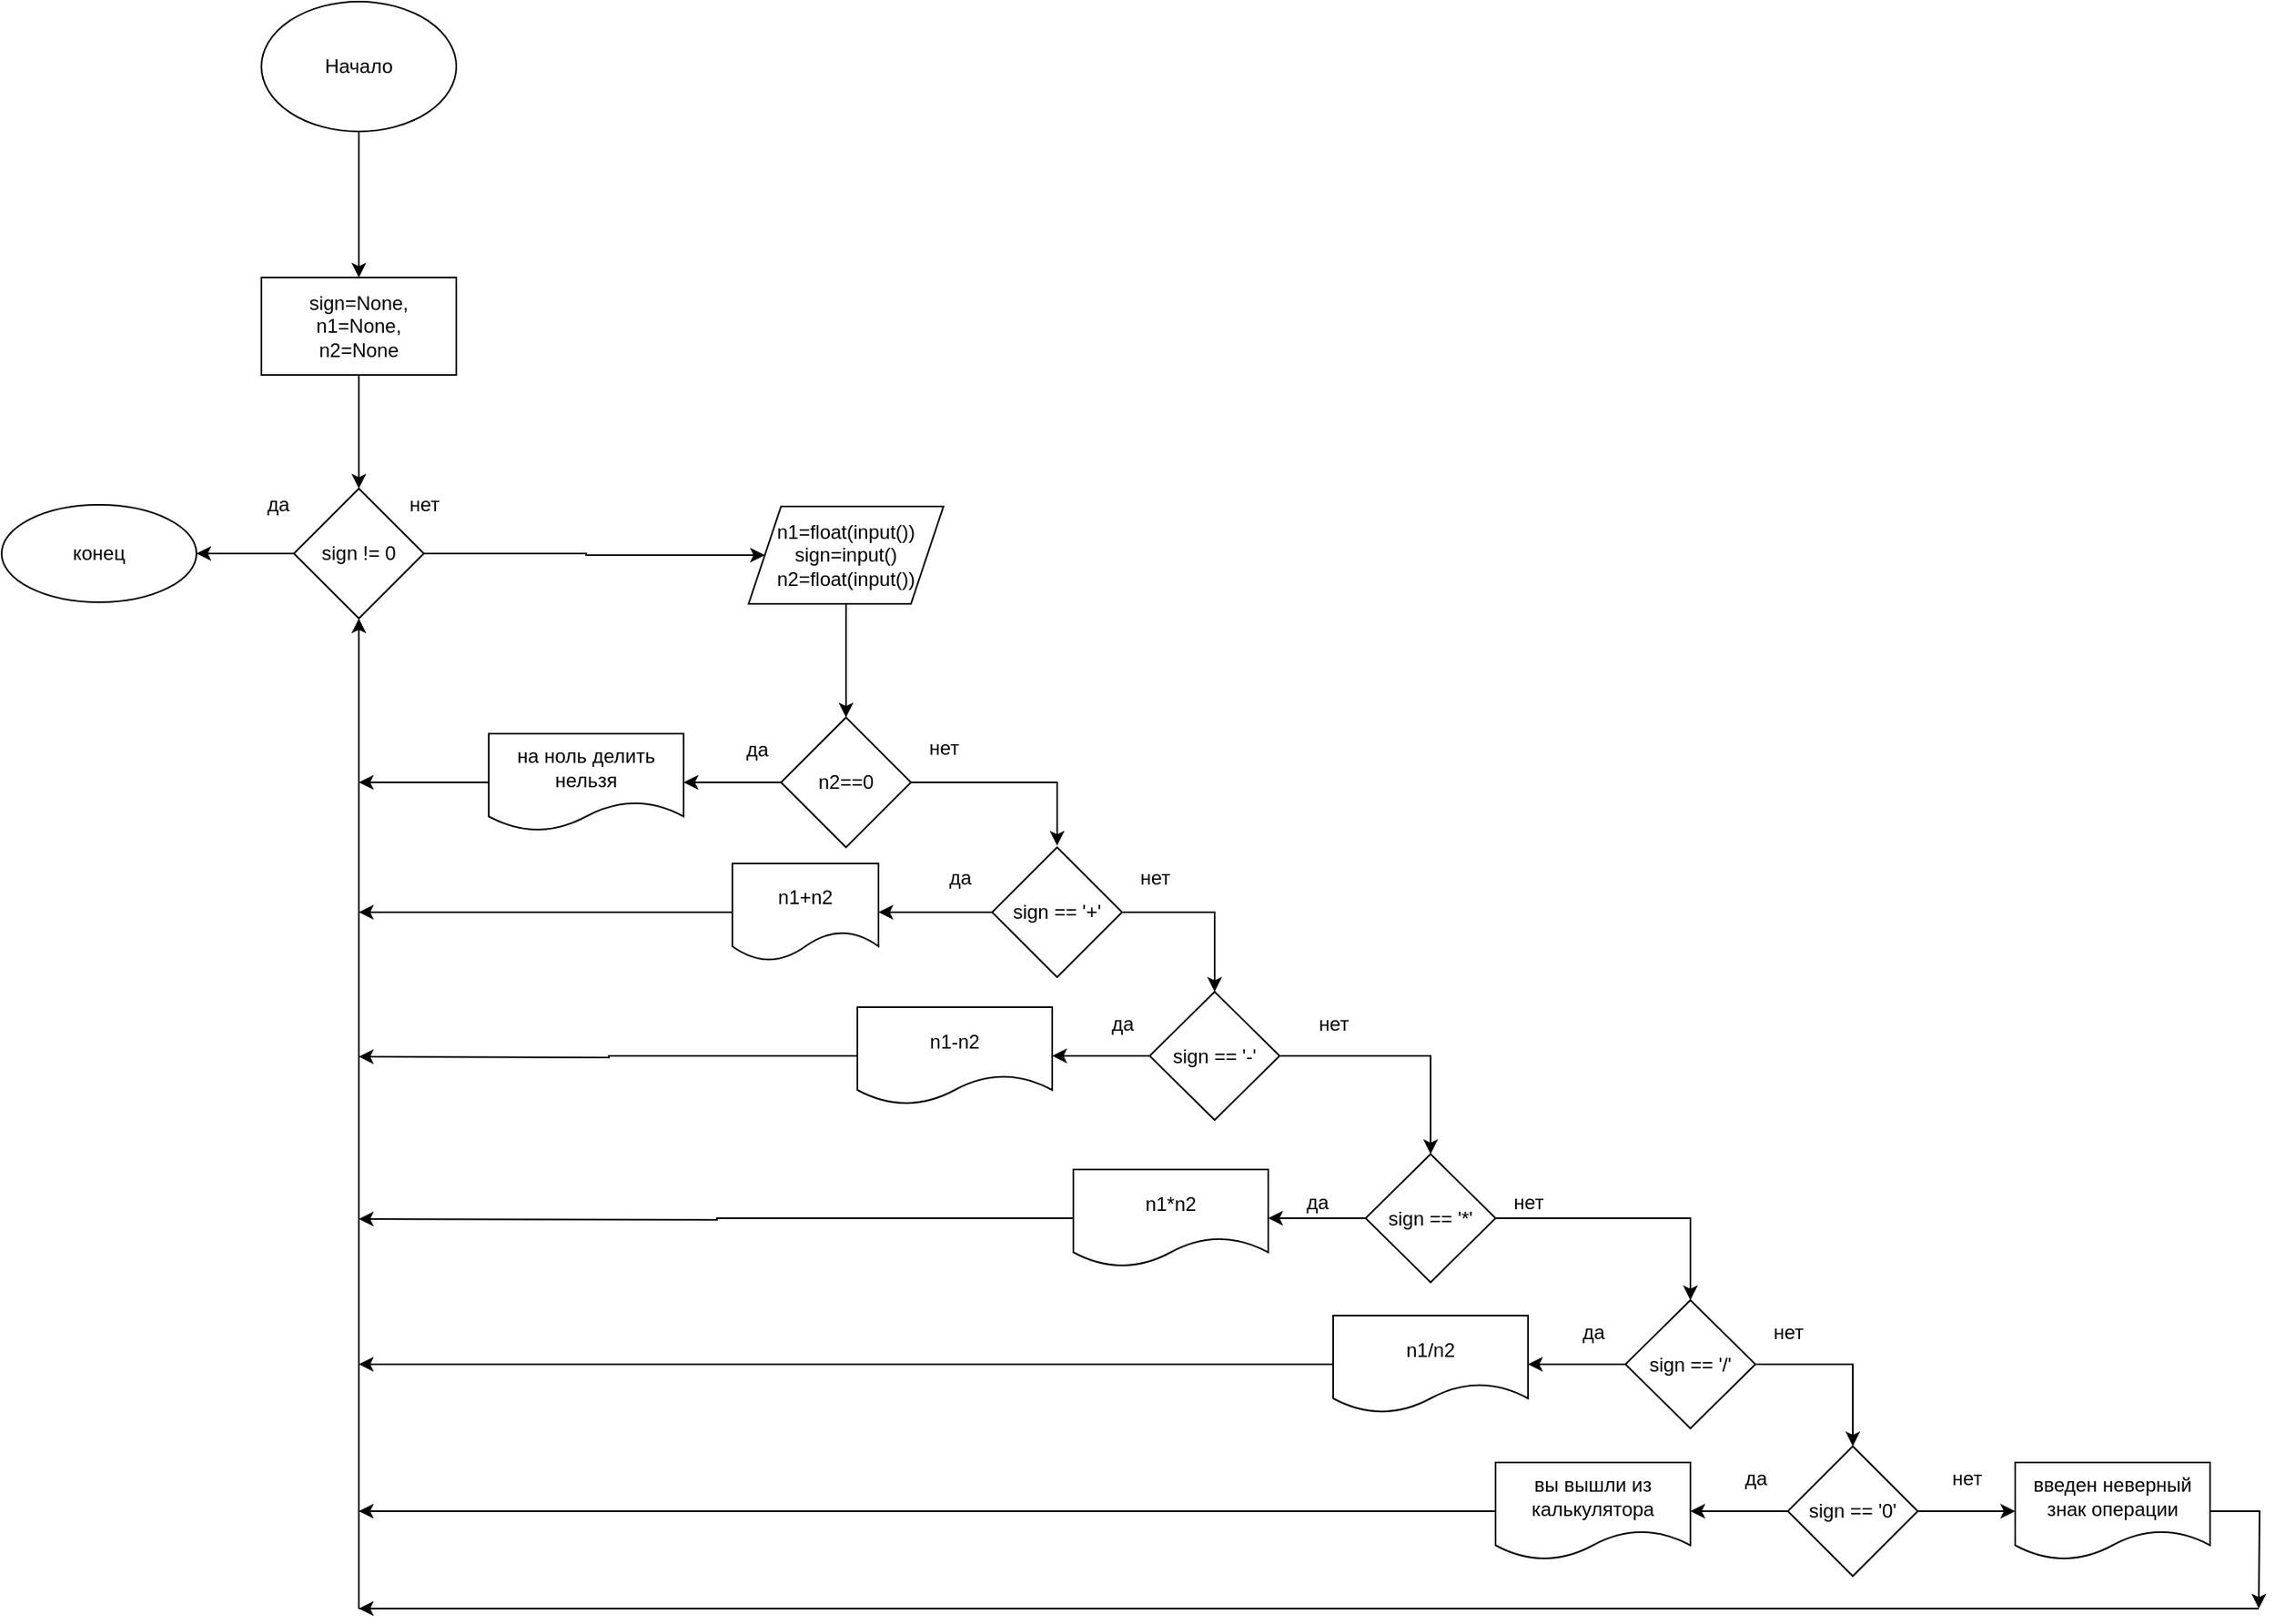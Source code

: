 <mxfile version="17.5.0" type="device"><diagram id="7iSX5qzIzAV6T_BwdIrT" name="Page-1"><mxGraphModel dx="1038" dy="489" grid="1" gridSize="10" guides="1" tooltips="1" connect="1" arrows="1" fold="1" page="1" pageScale="1" pageWidth="827" pageHeight="1169" math="0" shadow="0"><root><mxCell id="0"/><mxCell id="1" parent="0"/><mxCell id="03VcNkR30FHjN-abRngz-3" value="" style="edgeStyle=orthogonalEdgeStyle;rounded=0;orthogonalLoop=1;jettySize=auto;html=1;" edge="1" parent="1" source="03VcNkR30FHjN-abRngz-1" target="03VcNkR30FHjN-abRngz-2"><mxGeometry relative="1" as="geometry"/></mxCell><mxCell id="03VcNkR30FHjN-abRngz-1" value="Начало" style="ellipse;whiteSpace=wrap;html=1;" vertex="1" parent="1"><mxGeometry x="200" y="10" width="120" height="80" as="geometry"/></mxCell><mxCell id="03VcNkR30FHjN-abRngz-5" value="" style="edgeStyle=orthogonalEdgeStyle;rounded=0;orthogonalLoop=1;jettySize=auto;html=1;" edge="1" parent="1" source="03VcNkR30FHjN-abRngz-2" target="03VcNkR30FHjN-abRngz-4"><mxGeometry relative="1" as="geometry"/></mxCell><mxCell id="03VcNkR30FHjN-abRngz-2" value="sign=None,&lt;br&gt;n1=None,&lt;br&gt;n2=None" style="whiteSpace=wrap;html=1;" vertex="1" parent="1"><mxGeometry x="200" y="180" width="120" height="60" as="geometry"/></mxCell><mxCell id="03VcNkR30FHjN-abRngz-9" value="" style="edgeStyle=orthogonalEdgeStyle;rounded=0;orthogonalLoop=1;jettySize=auto;html=1;" edge="1" parent="1" source="03VcNkR30FHjN-abRngz-4" target="03VcNkR30FHjN-abRngz-8"><mxGeometry relative="1" as="geometry"/></mxCell><mxCell id="03VcNkR30FHjN-abRngz-69" value="" style="edgeStyle=orthogonalEdgeStyle;rounded=0;orthogonalLoop=1;jettySize=auto;html=1;" edge="1" parent="1" source="03VcNkR30FHjN-abRngz-4" target="03VcNkR30FHjN-abRngz-68"><mxGeometry relative="1" as="geometry"/></mxCell><mxCell id="03VcNkR30FHjN-abRngz-4" value="sign != 0" style="rhombus;whiteSpace=wrap;html=1;" vertex="1" parent="1"><mxGeometry x="220" y="310" width="80" height="80" as="geometry"/></mxCell><mxCell id="03VcNkR30FHjN-abRngz-11" value="" style="edgeStyle=orthogonalEdgeStyle;rounded=0;orthogonalLoop=1;jettySize=auto;html=1;" edge="1" parent="1" source="03VcNkR30FHjN-abRngz-8" target="03VcNkR30FHjN-abRngz-10"><mxGeometry relative="1" as="geometry"/></mxCell><mxCell id="03VcNkR30FHjN-abRngz-8" value="n1=float(input())&lt;br&gt;sign=input()&lt;br&gt;n2=float(input())&lt;br&gt;" style="shape=parallelogram;perimeter=parallelogramPerimeter;whiteSpace=wrap;html=1;fixedSize=1;" vertex="1" parent="1"><mxGeometry x="500" y="321" width="120" height="60" as="geometry"/></mxCell><mxCell id="03VcNkR30FHjN-abRngz-13" value="" style="edgeStyle=orthogonalEdgeStyle;rounded=0;orthogonalLoop=1;jettySize=auto;html=1;" edge="1" parent="1" source="03VcNkR30FHjN-abRngz-10" target="03VcNkR30FHjN-abRngz-12"><mxGeometry relative="1" as="geometry"/></mxCell><mxCell id="03VcNkR30FHjN-abRngz-15" value="" style="edgeStyle=orthogonalEdgeStyle;rounded=0;orthogonalLoop=1;jettySize=auto;html=1;" edge="1" parent="1" source="03VcNkR30FHjN-abRngz-10"><mxGeometry relative="1" as="geometry"><mxPoint x="690" y="530" as="targetPoint"/><Array as="points"><mxPoint x="690" y="491"/></Array></mxGeometry></mxCell><mxCell id="03VcNkR30FHjN-abRngz-10" value="n2==0" style="rhombus;whiteSpace=wrap;html=1;" vertex="1" parent="1"><mxGeometry x="520" y="451" width="80" height="80" as="geometry"/></mxCell><mxCell id="03VcNkR30FHjN-abRngz-48" style="edgeStyle=orthogonalEdgeStyle;rounded=0;orthogonalLoop=1;jettySize=auto;html=1;" edge="1" parent="1" source="03VcNkR30FHjN-abRngz-12"><mxGeometry relative="1" as="geometry"><mxPoint x="260" y="491" as="targetPoint"/></mxGeometry></mxCell><mxCell id="03VcNkR30FHjN-abRngz-12" value="на ноль делить нельзя" style="shape=document;whiteSpace=wrap;html=1;boundedLbl=1;" vertex="1" parent="1"><mxGeometry x="340" y="461" width="120" height="60" as="geometry"/></mxCell><mxCell id="03VcNkR30FHjN-abRngz-23" value="" style="edgeStyle=orthogonalEdgeStyle;rounded=0;orthogonalLoop=1;jettySize=auto;html=1;" edge="1" parent="1" source="03VcNkR30FHjN-abRngz-14" target="03VcNkR30FHjN-abRngz-22"><mxGeometry relative="1" as="geometry"/></mxCell><mxCell id="03VcNkR30FHjN-abRngz-14" value="sign == '+'" style="rhombus;whiteSpace=wrap;html=1;" vertex="1" parent="1"><mxGeometry x="650" y="531" width="80" height="80" as="geometry"/></mxCell><mxCell id="03VcNkR30FHjN-abRngz-20" value="" style="endArrow=classic;html=1;rounded=0;exitX=0;exitY=0.5;exitDx=0;exitDy=0;" edge="1" parent="1" source="03VcNkR30FHjN-abRngz-14" target="03VcNkR30FHjN-abRngz-21"><mxGeometry width="50" height="50" relative="1" as="geometry"><mxPoint x="390" y="760" as="sourcePoint"/><mxPoint x="600" y="560" as="targetPoint"/></mxGeometry></mxCell><mxCell id="03VcNkR30FHjN-abRngz-47" style="edgeStyle=orthogonalEdgeStyle;rounded=0;orthogonalLoop=1;jettySize=auto;html=1;" edge="1" parent="1" source="03VcNkR30FHjN-abRngz-21"><mxGeometry relative="1" as="geometry"><mxPoint x="260" y="571" as="targetPoint"/></mxGeometry></mxCell><mxCell id="03VcNkR30FHjN-abRngz-21" value="n1+n2" style="shape=document;whiteSpace=wrap;html=1;boundedLbl=1;" vertex="1" parent="1"><mxGeometry x="490" y="541" width="90" height="60" as="geometry"/></mxCell><mxCell id="03VcNkR30FHjN-abRngz-25" value="" style="edgeStyle=orthogonalEdgeStyle;rounded=0;orthogonalLoop=1;jettySize=auto;html=1;" edge="1" parent="1" source="03VcNkR30FHjN-abRngz-22" target="03VcNkR30FHjN-abRngz-24"><mxGeometry relative="1" as="geometry"/></mxCell><mxCell id="03VcNkR30FHjN-abRngz-27" value="" style="edgeStyle=orthogonalEdgeStyle;rounded=0;orthogonalLoop=1;jettySize=auto;html=1;" edge="1" parent="1" source="03VcNkR30FHjN-abRngz-22" target="03VcNkR30FHjN-abRngz-26"><mxGeometry relative="1" as="geometry"/></mxCell><mxCell id="03VcNkR30FHjN-abRngz-22" value="sign == '-'" style="rhombus;whiteSpace=wrap;html=1;" vertex="1" parent="1"><mxGeometry x="747" y="620" width="80" height="79" as="geometry"/></mxCell><mxCell id="03VcNkR30FHjN-abRngz-46" style="edgeStyle=orthogonalEdgeStyle;rounded=0;orthogonalLoop=1;jettySize=auto;html=1;exitX=0;exitY=0.5;exitDx=0;exitDy=0;" edge="1" parent="1" source="03VcNkR30FHjN-abRngz-24"><mxGeometry relative="1" as="geometry"><mxPoint x="260" y="660" as="targetPoint"/></mxGeometry></mxCell><mxCell id="03VcNkR30FHjN-abRngz-24" value="n1-n2" style="shape=document;whiteSpace=wrap;html=1;boundedLbl=1;" vertex="1" parent="1"><mxGeometry x="567" y="629.5" width="120" height="60" as="geometry"/></mxCell><mxCell id="03VcNkR30FHjN-abRngz-29" value="" style="edgeStyle=orthogonalEdgeStyle;rounded=0;orthogonalLoop=1;jettySize=auto;html=1;" edge="1" parent="1" source="03VcNkR30FHjN-abRngz-26" target="03VcNkR30FHjN-abRngz-28"><mxGeometry relative="1" as="geometry"/></mxCell><mxCell id="03VcNkR30FHjN-abRngz-31" value="" style="edgeStyle=orthogonalEdgeStyle;rounded=0;orthogonalLoop=1;jettySize=auto;html=1;" edge="1" parent="1" source="03VcNkR30FHjN-abRngz-26" target="03VcNkR30FHjN-abRngz-30"><mxGeometry relative="1" as="geometry"/></mxCell><mxCell id="03VcNkR30FHjN-abRngz-26" value="sign == '*'" style="rhombus;whiteSpace=wrap;html=1;" vertex="1" parent="1"><mxGeometry x="880" y="720" width="80" height="79" as="geometry"/></mxCell><mxCell id="03VcNkR30FHjN-abRngz-45" style="edgeStyle=orthogonalEdgeStyle;rounded=0;orthogonalLoop=1;jettySize=auto;html=1;exitX=0;exitY=0.5;exitDx=0;exitDy=0;" edge="1" parent="1" source="03VcNkR30FHjN-abRngz-28"><mxGeometry relative="1" as="geometry"><mxPoint x="260" y="760" as="targetPoint"/></mxGeometry></mxCell><mxCell id="03VcNkR30FHjN-abRngz-28" value="n1*n2" style="shape=document;whiteSpace=wrap;html=1;boundedLbl=1;" vertex="1" parent="1"><mxGeometry x="700" y="729.5" width="120" height="60" as="geometry"/></mxCell><mxCell id="03VcNkR30FHjN-abRngz-33" value="" style="edgeStyle=orthogonalEdgeStyle;rounded=0;orthogonalLoop=1;jettySize=auto;html=1;" edge="1" parent="1" source="03VcNkR30FHjN-abRngz-30" target="03VcNkR30FHjN-abRngz-32"><mxGeometry relative="1" as="geometry"/></mxCell><mxCell id="03VcNkR30FHjN-abRngz-35" value="" style="edgeStyle=orthogonalEdgeStyle;rounded=0;orthogonalLoop=1;jettySize=auto;html=1;" edge="1" parent="1" source="03VcNkR30FHjN-abRngz-30" target="03VcNkR30FHjN-abRngz-34"><mxGeometry relative="1" as="geometry"/></mxCell><mxCell id="03VcNkR30FHjN-abRngz-30" value="sign == '/'" style="rhombus;whiteSpace=wrap;html=1;" vertex="1" parent="1"><mxGeometry x="1040" y="810" width="80" height="79" as="geometry"/></mxCell><mxCell id="03VcNkR30FHjN-abRngz-44" style="edgeStyle=orthogonalEdgeStyle;rounded=0;orthogonalLoop=1;jettySize=auto;html=1;" edge="1" parent="1" source="03VcNkR30FHjN-abRngz-32"><mxGeometry relative="1" as="geometry"><mxPoint x="260" y="849.5" as="targetPoint"/></mxGeometry></mxCell><mxCell id="03VcNkR30FHjN-abRngz-32" value="n1/n2" style="shape=document;whiteSpace=wrap;html=1;boundedLbl=1;" vertex="1" parent="1"><mxGeometry x="860" y="819.5" width="120" height="60" as="geometry"/></mxCell><mxCell id="03VcNkR30FHjN-abRngz-37" value="" style="edgeStyle=orthogonalEdgeStyle;rounded=0;orthogonalLoop=1;jettySize=auto;html=1;" edge="1" parent="1" source="03VcNkR30FHjN-abRngz-34" target="03VcNkR30FHjN-abRngz-36"><mxGeometry relative="1" as="geometry"/></mxCell><mxCell id="03VcNkR30FHjN-abRngz-39" value="" style="edgeStyle=orthogonalEdgeStyle;rounded=0;orthogonalLoop=1;jettySize=auto;html=1;" edge="1" parent="1" source="03VcNkR30FHjN-abRngz-34" target="03VcNkR30FHjN-abRngz-38"><mxGeometry relative="1" as="geometry"/></mxCell><mxCell id="03VcNkR30FHjN-abRngz-34" value="sign == '0'" style="rhombus;whiteSpace=wrap;html=1;" vertex="1" parent="1"><mxGeometry x="1140" y="900" width="80" height="80" as="geometry"/></mxCell><mxCell id="03VcNkR30FHjN-abRngz-43" style="edgeStyle=orthogonalEdgeStyle;rounded=0;orthogonalLoop=1;jettySize=auto;html=1;entryX=0.5;entryY=1;entryDx=0;entryDy=0;" edge="1" parent="1" source="03VcNkR30FHjN-abRngz-36" target="03VcNkR30FHjN-abRngz-4"><mxGeometry relative="1" as="geometry"/></mxCell><mxCell id="03VcNkR30FHjN-abRngz-36" value="вы вышли из калькулятора" style="shape=document;whiteSpace=wrap;html=1;boundedLbl=1;" vertex="1" parent="1"><mxGeometry x="960" y="910" width="120" height="60" as="geometry"/></mxCell><mxCell id="03VcNkR30FHjN-abRngz-49" style="edgeStyle=orthogonalEdgeStyle;rounded=0;orthogonalLoop=1;jettySize=auto;html=1;" edge="1" parent="1" source="03VcNkR30FHjN-abRngz-38"><mxGeometry relative="1" as="geometry"><mxPoint x="1430" y="1000" as="targetPoint"/></mxGeometry></mxCell><mxCell id="03VcNkR30FHjN-abRngz-38" value="введен неверный знак операции" style="shape=document;whiteSpace=wrap;html=1;boundedLbl=1;" vertex="1" parent="1"><mxGeometry x="1280" y="910" width="120" height="60" as="geometry"/></mxCell><mxCell id="03VcNkR30FHjN-abRngz-50" value="" style="endArrow=none;html=1;rounded=0;" edge="1" parent="1"><mxGeometry width="50" height="50" relative="1" as="geometry"><mxPoint x="260" y="1000" as="sourcePoint"/><mxPoint x="1430" y="1000" as="targetPoint"/></mxGeometry></mxCell><mxCell id="03VcNkR30FHjN-abRngz-51" value="" style="endArrow=none;html=1;rounded=0;" edge="1" parent="1"><mxGeometry width="50" height="50" relative="1" as="geometry"><mxPoint x="260" y="1000" as="sourcePoint"/><mxPoint x="260" y="940" as="targetPoint"/></mxGeometry></mxCell><mxCell id="03VcNkR30FHjN-abRngz-52" value="" style="endArrow=classic;html=1;rounded=0;" edge="1" parent="1"><mxGeometry width="50" height="50" relative="1" as="geometry"><mxPoint x="300" y="940" as="sourcePoint"/><mxPoint x="260" y="940" as="targetPoint"/></mxGeometry></mxCell><mxCell id="03VcNkR30FHjN-abRngz-53" value="" style="endArrow=classic;html=1;rounded=0;" edge="1" parent="1"><mxGeometry width="50" height="50" relative="1" as="geometry"><mxPoint x="320" y="1000" as="sourcePoint"/><mxPoint x="260" y="1000" as="targetPoint"/></mxGeometry></mxCell><mxCell id="03VcNkR30FHjN-abRngz-54" value="нет" style="text;html=1;align=center;verticalAlign=middle;resizable=0;points=[];autosize=1;strokeColor=none;fillColor=none;" vertex="1" parent="1"><mxGeometry x="285" y="310" width="30" height="20" as="geometry"/></mxCell><mxCell id="03VcNkR30FHjN-abRngz-55" value="да" style="text;html=1;align=center;verticalAlign=middle;resizable=0;points=[];autosize=1;strokeColor=none;fillColor=none;" vertex="1" parent="1"><mxGeometry x="195" y="310" width="30" height="20" as="geometry"/></mxCell><mxCell id="03VcNkR30FHjN-abRngz-56" value="да" style="text;html=1;align=center;verticalAlign=middle;resizable=0;points=[];autosize=1;strokeColor=none;fillColor=none;" vertex="1" parent="1"><mxGeometry x="490" y="461" width="30" height="20" as="geometry"/></mxCell><mxCell id="03VcNkR30FHjN-abRngz-57" value="нет" style="text;html=1;align=center;verticalAlign=middle;resizable=0;points=[];autosize=1;strokeColor=none;fillColor=none;" vertex="1" parent="1"><mxGeometry x="605" y="460" width="30" height="20" as="geometry"/></mxCell><mxCell id="03VcNkR30FHjN-abRngz-58" value="да" style="text;html=1;align=center;verticalAlign=middle;resizable=0;points=[];autosize=1;strokeColor=none;fillColor=none;" vertex="1" parent="1"><mxGeometry x="615" y="540" width="30" height="20" as="geometry"/></mxCell><mxCell id="03VcNkR30FHjN-abRngz-59" value="нет" style="text;html=1;align=center;verticalAlign=middle;resizable=0;points=[];autosize=1;strokeColor=none;fillColor=none;" vertex="1" parent="1"><mxGeometry x="735" y="540" width="30" height="20" as="geometry"/></mxCell><mxCell id="03VcNkR30FHjN-abRngz-60" value="да" style="text;html=1;align=center;verticalAlign=middle;resizable=0;points=[];autosize=1;strokeColor=none;fillColor=none;" vertex="1" parent="1"><mxGeometry x="715" y="630" width="30" height="20" as="geometry"/></mxCell><mxCell id="03VcNkR30FHjN-abRngz-61" value="нет" style="text;html=1;align=center;verticalAlign=middle;resizable=0;points=[];autosize=1;strokeColor=none;fillColor=none;" vertex="1" parent="1"><mxGeometry x="845" y="630" width="30" height="20" as="geometry"/></mxCell><mxCell id="03VcNkR30FHjN-abRngz-62" value="да" style="text;html=1;align=center;verticalAlign=middle;resizable=0;points=[];autosize=1;strokeColor=none;fillColor=none;" vertex="1" parent="1"><mxGeometry x="835" y="740" width="30" height="20" as="geometry"/></mxCell><mxCell id="03VcNkR30FHjN-abRngz-63" value="нет" style="text;html=1;align=center;verticalAlign=middle;resizable=0;points=[];autosize=1;strokeColor=none;fillColor=none;" vertex="1" parent="1"><mxGeometry x="965" y="740" width="30" height="20" as="geometry"/></mxCell><mxCell id="03VcNkR30FHjN-abRngz-64" value="да" style="text;html=1;align=center;verticalAlign=middle;resizable=0;points=[];autosize=1;strokeColor=none;fillColor=none;" vertex="1" parent="1"><mxGeometry x="1005" y="820" width="30" height="20" as="geometry"/></mxCell><mxCell id="03VcNkR30FHjN-abRngz-65" value="нет" style="text;html=1;align=center;verticalAlign=middle;resizable=0;points=[];autosize=1;strokeColor=none;fillColor=none;" vertex="1" parent="1"><mxGeometry x="1125" y="820" width="30" height="20" as="geometry"/></mxCell><mxCell id="03VcNkR30FHjN-abRngz-66" value="да" style="text;html=1;align=center;verticalAlign=middle;resizable=0;points=[];autosize=1;strokeColor=none;fillColor=none;" vertex="1" parent="1"><mxGeometry x="1105" y="910" width="30" height="20" as="geometry"/></mxCell><mxCell id="03VcNkR30FHjN-abRngz-67" value="нет" style="text;html=1;align=center;verticalAlign=middle;resizable=0;points=[];autosize=1;strokeColor=none;fillColor=none;" vertex="1" parent="1"><mxGeometry x="1235" y="910" width="30" height="20" as="geometry"/></mxCell><mxCell id="03VcNkR30FHjN-abRngz-68" value="конец" style="ellipse;whiteSpace=wrap;html=1;" vertex="1" parent="1"><mxGeometry x="40" y="320" width="120" height="60" as="geometry"/></mxCell></root></mxGraphModel></diagram></mxfile>